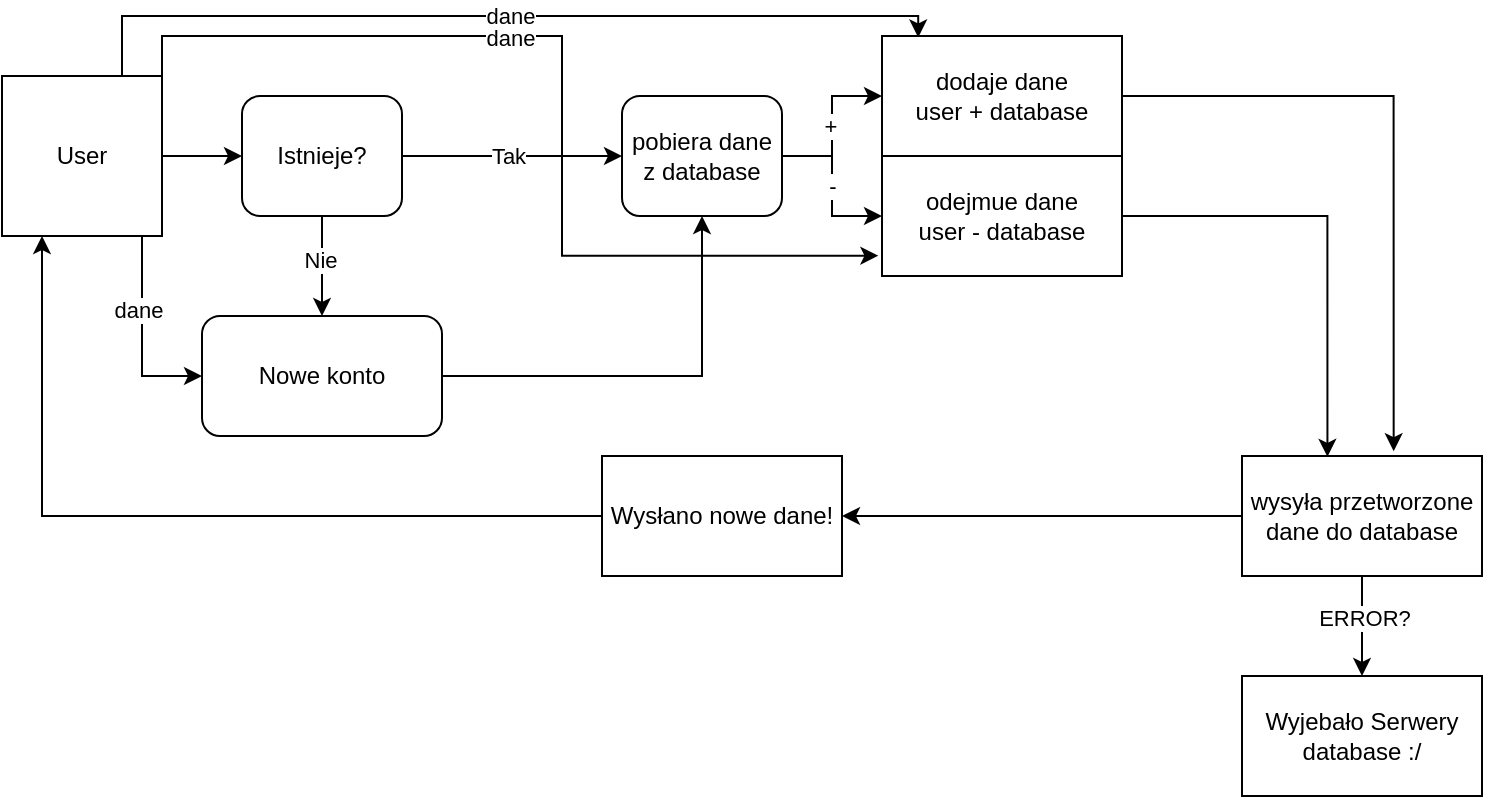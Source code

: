 <mxfile version="21.6.6" type="github">
  <diagram name="Strona-1" id="Cubu7HJ0IMN9YPmsdzr2">
    <mxGraphModel dx="989" dy="517" grid="1" gridSize="10" guides="1" tooltips="1" connect="1" arrows="1" fold="1" page="1" pageScale="1" pageWidth="827" pageHeight="1169" math="0" shadow="0">
      <root>
        <mxCell id="0" />
        <mxCell id="1" parent="0" />
        <mxCell id="AXEPCm_JVfY-Saie_rfD-4" style="edgeStyle=orthogonalEdgeStyle;rounded=0;orthogonalLoop=1;jettySize=auto;html=1;" edge="1" parent="1" source="AXEPCm_JVfY-Saie_rfD-1" target="AXEPCm_JVfY-Saie_rfD-2">
          <mxGeometry relative="1" as="geometry" />
        </mxCell>
        <mxCell id="AXEPCm_JVfY-Saie_rfD-7" style="edgeStyle=orthogonalEdgeStyle;rounded=0;orthogonalLoop=1;jettySize=auto;html=1;entryX=0;entryY=0.5;entryDx=0;entryDy=0;" edge="1" parent="1" source="AXEPCm_JVfY-Saie_rfD-1" target="AXEPCm_JVfY-Saie_rfD-5">
          <mxGeometry relative="1" as="geometry">
            <Array as="points">
              <mxPoint x="110" y="190" />
            </Array>
          </mxGeometry>
        </mxCell>
        <mxCell id="AXEPCm_JVfY-Saie_rfD-8" value="dane" style="edgeLabel;html=1;align=center;verticalAlign=middle;resizable=0;points=[];" vertex="1" connectable="0" parent="AXEPCm_JVfY-Saie_rfD-7">
          <mxGeometry x="-0.27" y="-2" relative="1" as="geometry">
            <mxPoint as="offset" />
          </mxGeometry>
        </mxCell>
        <mxCell id="AXEPCm_JVfY-Saie_rfD-19" style="edgeStyle=orthogonalEdgeStyle;rounded=0;orthogonalLoop=1;jettySize=auto;html=1;entryX=0.151;entryY=0.012;entryDx=0;entryDy=0;entryPerimeter=0;exitX=0.75;exitY=0;exitDx=0;exitDy=0;" edge="1" parent="1" source="AXEPCm_JVfY-Saie_rfD-1" target="AXEPCm_JVfY-Saie_rfD-15">
          <mxGeometry relative="1" as="geometry">
            <mxPoint x="102" y="30" as="sourcePoint" />
            <mxPoint x="480.0" y="10.98" as="targetPoint" />
            <Array as="points">
              <mxPoint x="100" y="10" />
              <mxPoint x="498" y="10" />
            </Array>
          </mxGeometry>
        </mxCell>
        <mxCell id="AXEPCm_JVfY-Saie_rfD-20" value="dane" style="edgeLabel;html=1;align=center;verticalAlign=middle;resizable=0;points=[];" vertex="1" connectable="0" parent="AXEPCm_JVfY-Saie_rfD-19">
          <mxGeometry x="0.022" relative="1" as="geometry">
            <mxPoint as="offset" />
          </mxGeometry>
        </mxCell>
        <mxCell id="AXEPCm_JVfY-Saie_rfD-21" value="&lt;br&gt;" style="edgeLabel;html=1;align=center;verticalAlign=middle;resizable=0;points=[];" vertex="1" connectable="0" parent="AXEPCm_JVfY-Saie_rfD-19">
          <mxGeometry x="0.149" relative="1" as="geometry">
            <mxPoint as="offset" />
          </mxGeometry>
        </mxCell>
        <mxCell id="AXEPCm_JVfY-Saie_rfD-22" style="edgeStyle=orthogonalEdgeStyle;rounded=0;orthogonalLoop=1;jettySize=auto;html=1;exitX=1;exitY=0;exitDx=0;exitDy=0;entryX=-0.015;entryY=0.831;entryDx=0;entryDy=0;entryPerimeter=0;" edge="1" parent="1" source="AXEPCm_JVfY-Saie_rfD-1" target="AXEPCm_JVfY-Saie_rfD-17">
          <mxGeometry relative="1" as="geometry">
            <Array as="points">
              <mxPoint x="120" y="20" />
              <mxPoint x="320" y="20" />
              <mxPoint x="320" y="130" />
            </Array>
          </mxGeometry>
        </mxCell>
        <mxCell id="AXEPCm_JVfY-Saie_rfD-23" value="dane" style="edgeLabel;html=1;align=center;verticalAlign=middle;resizable=0;points=[];" vertex="1" connectable="0" parent="AXEPCm_JVfY-Saie_rfD-22">
          <mxGeometry x="-0.207" y="-1" relative="1" as="geometry">
            <mxPoint as="offset" />
          </mxGeometry>
        </mxCell>
        <mxCell id="AXEPCm_JVfY-Saie_rfD-1" value="User" style="whiteSpace=wrap;html=1;aspect=fixed;" vertex="1" parent="1">
          <mxGeometry x="40" y="40" width="80" height="80" as="geometry" />
        </mxCell>
        <mxCell id="AXEPCm_JVfY-Saie_rfD-6" value="" style="edgeStyle=orthogonalEdgeStyle;rounded=0;orthogonalLoop=1;jettySize=auto;html=1;" edge="1" parent="1" source="AXEPCm_JVfY-Saie_rfD-2" target="AXEPCm_JVfY-Saie_rfD-5">
          <mxGeometry relative="1" as="geometry" />
        </mxCell>
        <mxCell id="AXEPCm_JVfY-Saie_rfD-9" value="Nie" style="edgeLabel;html=1;align=center;verticalAlign=middle;resizable=0;points=[];" vertex="1" connectable="0" parent="AXEPCm_JVfY-Saie_rfD-6">
          <mxGeometry x="-0.15" y="-1" relative="1" as="geometry">
            <mxPoint as="offset" />
          </mxGeometry>
        </mxCell>
        <mxCell id="AXEPCm_JVfY-Saie_rfD-11" value="" style="edgeStyle=orthogonalEdgeStyle;rounded=0;orthogonalLoop=1;jettySize=auto;html=1;" edge="1" parent="1" source="AXEPCm_JVfY-Saie_rfD-2" target="AXEPCm_JVfY-Saie_rfD-10">
          <mxGeometry relative="1" as="geometry" />
        </mxCell>
        <mxCell id="AXEPCm_JVfY-Saie_rfD-12" value="Tak" style="edgeLabel;html=1;align=center;verticalAlign=middle;resizable=0;points=[];" vertex="1" connectable="0" parent="AXEPCm_JVfY-Saie_rfD-11">
          <mxGeometry x="-0.032" relative="1" as="geometry">
            <mxPoint as="offset" />
          </mxGeometry>
        </mxCell>
        <mxCell id="AXEPCm_JVfY-Saie_rfD-2" value="Istnieje?" style="rounded=1;whiteSpace=wrap;html=1;" vertex="1" parent="1">
          <mxGeometry x="160" y="50" width="80" height="60" as="geometry" />
        </mxCell>
        <mxCell id="AXEPCm_JVfY-Saie_rfD-34" style="edgeStyle=orthogonalEdgeStyle;rounded=0;orthogonalLoop=1;jettySize=auto;html=1;entryX=0.5;entryY=1;entryDx=0;entryDy=0;" edge="1" parent="1" source="AXEPCm_JVfY-Saie_rfD-5" target="AXEPCm_JVfY-Saie_rfD-10">
          <mxGeometry relative="1" as="geometry" />
        </mxCell>
        <mxCell id="AXEPCm_JVfY-Saie_rfD-5" value="Nowe konto" style="whiteSpace=wrap;html=1;rounded=1;" vertex="1" parent="1">
          <mxGeometry x="140" y="160" width="120" height="60" as="geometry" />
        </mxCell>
        <mxCell id="AXEPCm_JVfY-Saie_rfD-16" style="edgeStyle=orthogonalEdgeStyle;rounded=0;orthogonalLoop=1;jettySize=auto;html=1;exitX=1;exitY=0.5;exitDx=0;exitDy=0;entryX=0;entryY=0.5;entryDx=0;entryDy=0;" edge="1" parent="1" source="AXEPCm_JVfY-Saie_rfD-10" target="AXEPCm_JVfY-Saie_rfD-15">
          <mxGeometry relative="1" as="geometry" />
        </mxCell>
        <mxCell id="AXEPCm_JVfY-Saie_rfD-35" value="+" style="edgeLabel;html=1;align=center;verticalAlign=middle;resizable=0;points=[];" vertex="1" connectable="0" parent="AXEPCm_JVfY-Saie_rfD-16">
          <mxGeometry x="0.013" y="1" relative="1" as="geometry">
            <mxPoint as="offset" />
          </mxGeometry>
        </mxCell>
        <mxCell id="AXEPCm_JVfY-Saie_rfD-18" style="edgeStyle=orthogonalEdgeStyle;rounded=0;orthogonalLoop=1;jettySize=auto;html=1;exitX=1;exitY=0.5;exitDx=0;exitDy=0;entryX=0;entryY=0.5;entryDx=0;entryDy=0;" edge="1" parent="1" source="AXEPCm_JVfY-Saie_rfD-10" target="AXEPCm_JVfY-Saie_rfD-17">
          <mxGeometry relative="1" as="geometry" />
        </mxCell>
        <mxCell id="AXEPCm_JVfY-Saie_rfD-36" value="-" style="edgeLabel;html=1;align=center;verticalAlign=middle;resizable=0;points=[];" vertex="1" connectable="0" parent="AXEPCm_JVfY-Saie_rfD-18">
          <mxGeometry x="-0.006" relative="1" as="geometry">
            <mxPoint as="offset" />
          </mxGeometry>
        </mxCell>
        <mxCell id="AXEPCm_JVfY-Saie_rfD-10" value="pobiera dane z database" style="rounded=1;whiteSpace=wrap;html=1;" vertex="1" parent="1">
          <mxGeometry x="350" y="50" width="80" height="60" as="geometry" />
        </mxCell>
        <mxCell id="AXEPCm_JVfY-Saie_rfD-25" style="edgeStyle=orthogonalEdgeStyle;rounded=0;orthogonalLoop=1;jettySize=auto;html=1;exitX=1;exitY=0.5;exitDx=0;exitDy=0;entryX=0.632;entryY=-0.04;entryDx=0;entryDy=0;entryPerimeter=0;" edge="1" parent="1" source="AXEPCm_JVfY-Saie_rfD-15" target="AXEPCm_JVfY-Saie_rfD-24">
          <mxGeometry relative="1" as="geometry" />
        </mxCell>
        <mxCell id="AXEPCm_JVfY-Saie_rfD-15" value="dodaje dane &lt;br&gt;user + database" style="rounded=0;whiteSpace=wrap;html=1;" vertex="1" parent="1">
          <mxGeometry x="480" y="20" width="120" height="60" as="geometry" />
        </mxCell>
        <mxCell id="AXEPCm_JVfY-Saie_rfD-26" style="edgeStyle=orthogonalEdgeStyle;rounded=0;orthogonalLoop=1;jettySize=auto;html=1;exitX=1;exitY=0.5;exitDx=0;exitDy=0;entryX=0.356;entryY=0.007;entryDx=0;entryDy=0;entryPerimeter=0;" edge="1" parent="1" source="AXEPCm_JVfY-Saie_rfD-17" target="AXEPCm_JVfY-Saie_rfD-24">
          <mxGeometry relative="1" as="geometry">
            <mxPoint x="720" y="230" as="targetPoint" />
          </mxGeometry>
        </mxCell>
        <mxCell id="AXEPCm_JVfY-Saie_rfD-17" value="odejmue dane&lt;br&gt;user - database" style="rounded=0;whiteSpace=wrap;html=1;" vertex="1" parent="1">
          <mxGeometry x="480" y="80" width="120" height="60" as="geometry" />
        </mxCell>
        <mxCell id="AXEPCm_JVfY-Saie_rfD-29" style="edgeStyle=orthogonalEdgeStyle;rounded=0;orthogonalLoop=1;jettySize=auto;html=1;exitX=0;exitY=0.5;exitDx=0;exitDy=0;entryX=1;entryY=0.5;entryDx=0;entryDy=0;" edge="1" parent="1" source="AXEPCm_JVfY-Saie_rfD-24" target="AXEPCm_JVfY-Saie_rfD-30">
          <mxGeometry relative="1" as="geometry" />
        </mxCell>
        <mxCell id="AXEPCm_JVfY-Saie_rfD-38" style="edgeStyle=orthogonalEdgeStyle;rounded=0;orthogonalLoop=1;jettySize=auto;html=1;exitX=0.5;exitY=1;exitDx=0;exitDy=0;entryX=0.5;entryY=0;entryDx=0;entryDy=0;" edge="1" parent="1" source="AXEPCm_JVfY-Saie_rfD-24" target="AXEPCm_JVfY-Saie_rfD-37">
          <mxGeometry relative="1" as="geometry" />
        </mxCell>
        <mxCell id="AXEPCm_JVfY-Saie_rfD-39" value="ERROR?" style="edgeLabel;html=1;align=center;verticalAlign=middle;resizable=0;points=[];" vertex="1" connectable="0" parent="AXEPCm_JVfY-Saie_rfD-38">
          <mxGeometry x="-0.177" y="1" relative="1" as="geometry">
            <mxPoint as="offset" />
          </mxGeometry>
        </mxCell>
        <mxCell id="AXEPCm_JVfY-Saie_rfD-24" value="wysyła przetworzone dane do database" style="rounded=0;whiteSpace=wrap;html=1;" vertex="1" parent="1">
          <mxGeometry x="660" y="230" width="120" height="60" as="geometry" />
        </mxCell>
        <mxCell id="AXEPCm_JVfY-Saie_rfD-31" style="edgeStyle=orthogonalEdgeStyle;rounded=0;orthogonalLoop=1;jettySize=auto;html=1;exitX=0;exitY=0.5;exitDx=0;exitDy=0;entryX=0.25;entryY=1;entryDx=0;entryDy=0;" edge="1" parent="1" source="AXEPCm_JVfY-Saie_rfD-30" target="AXEPCm_JVfY-Saie_rfD-1">
          <mxGeometry relative="1" as="geometry" />
        </mxCell>
        <mxCell id="AXEPCm_JVfY-Saie_rfD-30" value="Wysłano nowe dane!" style="rounded=0;whiteSpace=wrap;html=1;" vertex="1" parent="1">
          <mxGeometry x="340" y="230" width="120" height="60" as="geometry" />
        </mxCell>
        <mxCell id="AXEPCm_JVfY-Saie_rfD-37" value="Wyjebało Serwery database :/" style="rounded=0;whiteSpace=wrap;html=1;" vertex="1" parent="1">
          <mxGeometry x="660" y="340" width="120" height="60" as="geometry" />
        </mxCell>
      </root>
    </mxGraphModel>
  </diagram>
</mxfile>
